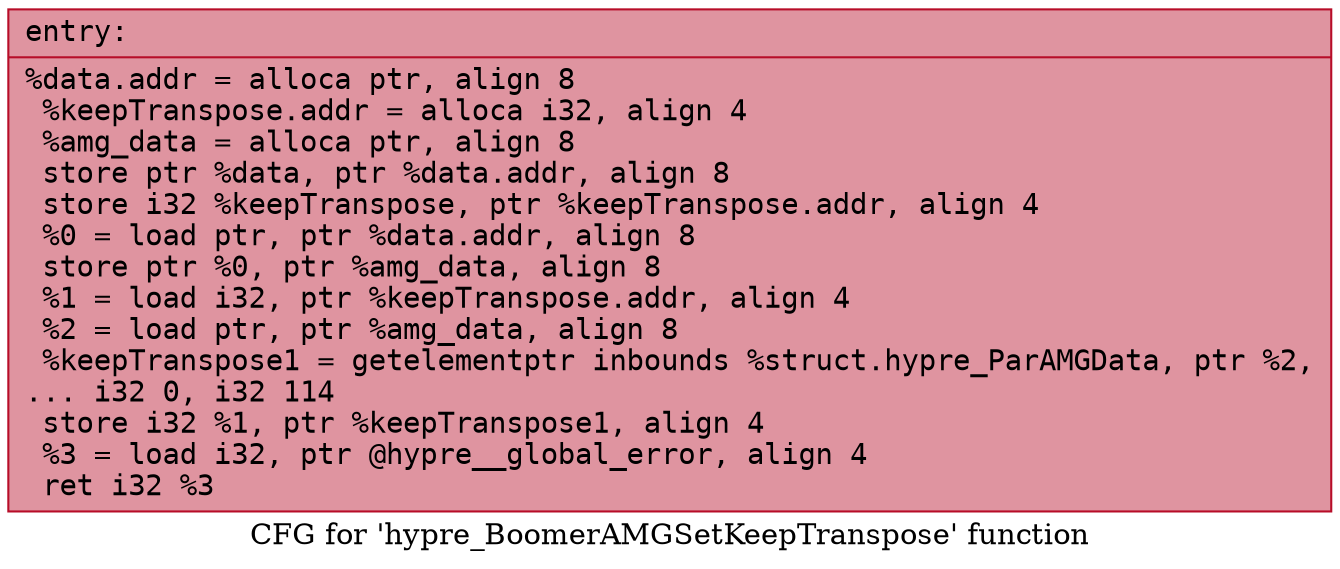 digraph "CFG for 'hypre_BoomerAMGSetKeepTranspose' function" {
	label="CFG for 'hypre_BoomerAMGSetKeepTranspose' function";

	Node0x55fa80abfa10 [shape=record,color="#b70d28ff", style=filled, fillcolor="#b70d2870" fontname="Courier",label="{entry:\l|  %data.addr = alloca ptr, align 8\l  %keepTranspose.addr = alloca i32, align 4\l  %amg_data = alloca ptr, align 8\l  store ptr %data, ptr %data.addr, align 8\l  store i32 %keepTranspose, ptr %keepTranspose.addr, align 4\l  %0 = load ptr, ptr %data.addr, align 8\l  store ptr %0, ptr %amg_data, align 8\l  %1 = load i32, ptr %keepTranspose.addr, align 4\l  %2 = load ptr, ptr %amg_data, align 8\l  %keepTranspose1 = getelementptr inbounds %struct.hypre_ParAMGData, ptr %2,\l... i32 0, i32 114\l  store i32 %1, ptr %keepTranspose1, align 4\l  %3 = load i32, ptr @hypre__global_error, align 4\l  ret i32 %3\l}"];
}
